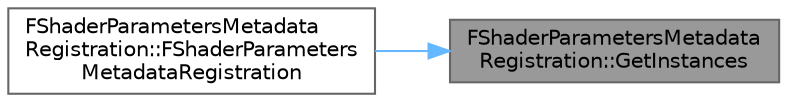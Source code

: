 digraph "FShaderParametersMetadataRegistration::GetInstances"
{
 // INTERACTIVE_SVG=YES
 // LATEX_PDF_SIZE
  bgcolor="transparent";
  edge [fontname=Helvetica,fontsize=10,labelfontname=Helvetica,labelfontsize=10];
  node [fontname=Helvetica,fontsize=10,shape=box,height=0.2,width=0.4];
  rankdir="RL";
  Node1 [id="Node000001",label="FShaderParametersMetadata\lRegistration::GetInstances",height=0.2,width=0.4,color="gray40", fillcolor="grey60", style="filled", fontcolor="black",tooltip=" "];
  Node1 -> Node2 [id="edge1_Node000001_Node000002",dir="back",color="steelblue1",style="solid",tooltip=" "];
  Node2 [id="Node000002",label="FShaderParametersMetadata\lRegistration::FShaderParameters\lMetadataRegistration",height=0.2,width=0.4,color="grey40", fillcolor="white", style="filled",URL="$da/d93/classFShaderParametersMetadataRegistration.html#a59446f42cac312387a7d7d52fc641b83",tooltip=" "];
}
